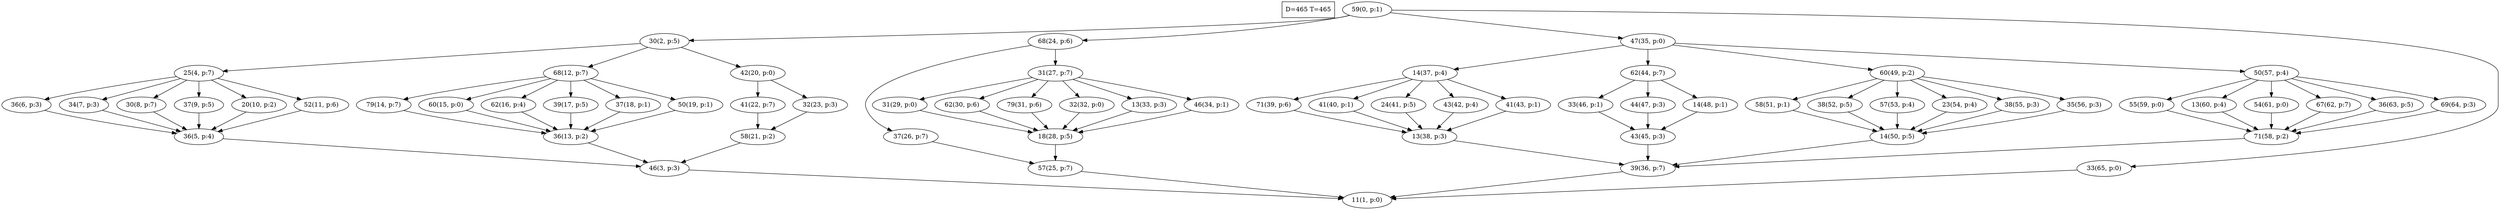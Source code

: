 digraph Task {
i [shape=box, label="D=465 T=465"]; 
0 [label="59(0, p:1)"];
1 [label="11(1, p:0)"];
2 [label="30(2, p:5)"];
3 [label="46(3, p:3)"];
4 [label="25(4, p:7)"];
5 [label="36(5, p:4)"];
6 [label="36(6, p:3)"];
7 [label="34(7, p:3)"];
8 [label="30(8, p:7)"];
9 [label="37(9, p:5)"];
10 [label="20(10, p:2)"];
11 [label="52(11, p:6)"];
12 [label="68(12, p:7)"];
13 [label="36(13, p:2)"];
14 [label="79(14, p:7)"];
15 [label="60(15, p:0)"];
16 [label="62(16, p:4)"];
17 [label="39(17, p:5)"];
18 [label="37(18, p:1)"];
19 [label="50(19, p:1)"];
20 [label="42(20, p:0)"];
21 [label="58(21, p:2)"];
22 [label="41(22, p:7)"];
23 [label="32(23, p:3)"];
24 [label="68(24, p:6)"];
25 [label="57(25, p:7)"];
26 [label="37(26, p:7)"];
27 [label="31(27, p:7)"];
28 [label="18(28, p:5)"];
29 [label="31(29, p:0)"];
30 [label="62(30, p:6)"];
31 [label="79(31, p:6)"];
32 [label="32(32, p:0)"];
33 [label="13(33, p:3)"];
34 [label="46(34, p:1)"];
35 [label="47(35, p:0)"];
36 [label="39(36, p:7)"];
37 [label="14(37, p:4)"];
38 [label="13(38, p:3)"];
39 [label="71(39, p:6)"];
40 [label="41(40, p:1)"];
41 [label="24(41, p:5)"];
42 [label="43(42, p:4)"];
43 [label="41(43, p:1)"];
44 [label="62(44, p:7)"];
45 [label="43(45, p:3)"];
46 [label="33(46, p:1)"];
47 [label="44(47, p:3)"];
48 [label="14(48, p:1)"];
49 [label="60(49, p:2)"];
50 [label="14(50, p:5)"];
51 [label="58(51, p:1)"];
52 [label="38(52, p:5)"];
53 [label="57(53, p:4)"];
54 [label="23(54, p:4)"];
55 [label="38(55, p:3)"];
56 [label="35(56, p:3)"];
57 [label="50(57, p:4)"];
58 [label="71(58, p:2)"];
59 [label="55(59, p:0)"];
60 [label="13(60, p:4)"];
61 [label="54(61, p:0)"];
62 [label="67(62, p:7)"];
63 [label="36(63, p:5)"];
64 [label="69(64, p:3)"];
65 [label="33(65, p:0)"];
0 -> 2;
0 -> 24;
0 -> 35;
0 -> 65;
2 -> 4;
2 -> 12;
2 -> 20;
3 -> 1;
4 -> 6;
4 -> 7;
4 -> 8;
4 -> 9;
4 -> 10;
4 -> 11;
5 -> 3;
6 -> 5;
7 -> 5;
8 -> 5;
9 -> 5;
10 -> 5;
11 -> 5;
12 -> 14;
12 -> 15;
12 -> 16;
12 -> 17;
12 -> 18;
12 -> 19;
13 -> 3;
14 -> 13;
15 -> 13;
16 -> 13;
17 -> 13;
18 -> 13;
19 -> 13;
20 -> 22;
20 -> 23;
21 -> 3;
22 -> 21;
23 -> 21;
24 -> 26;
24 -> 27;
25 -> 1;
26 -> 25;
27 -> 29;
27 -> 30;
27 -> 31;
27 -> 32;
27 -> 33;
27 -> 34;
28 -> 25;
29 -> 28;
30 -> 28;
31 -> 28;
32 -> 28;
33 -> 28;
34 -> 28;
35 -> 37;
35 -> 44;
35 -> 49;
35 -> 57;
36 -> 1;
37 -> 39;
37 -> 40;
37 -> 41;
37 -> 42;
37 -> 43;
38 -> 36;
39 -> 38;
40 -> 38;
41 -> 38;
42 -> 38;
43 -> 38;
44 -> 46;
44 -> 47;
44 -> 48;
45 -> 36;
46 -> 45;
47 -> 45;
48 -> 45;
49 -> 51;
49 -> 52;
49 -> 53;
49 -> 54;
49 -> 55;
49 -> 56;
50 -> 36;
51 -> 50;
52 -> 50;
53 -> 50;
54 -> 50;
55 -> 50;
56 -> 50;
57 -> 59;
57 -> 60;
57 -> 61;
57 -> 62;
57 -> 63;
57 -> 64;
58 -> 36;
59 -> 58;
60 -> 58;
61 -> 58;
62 -> 58;
63 -> 58;
64 -> 58;
65 -> 1;
}